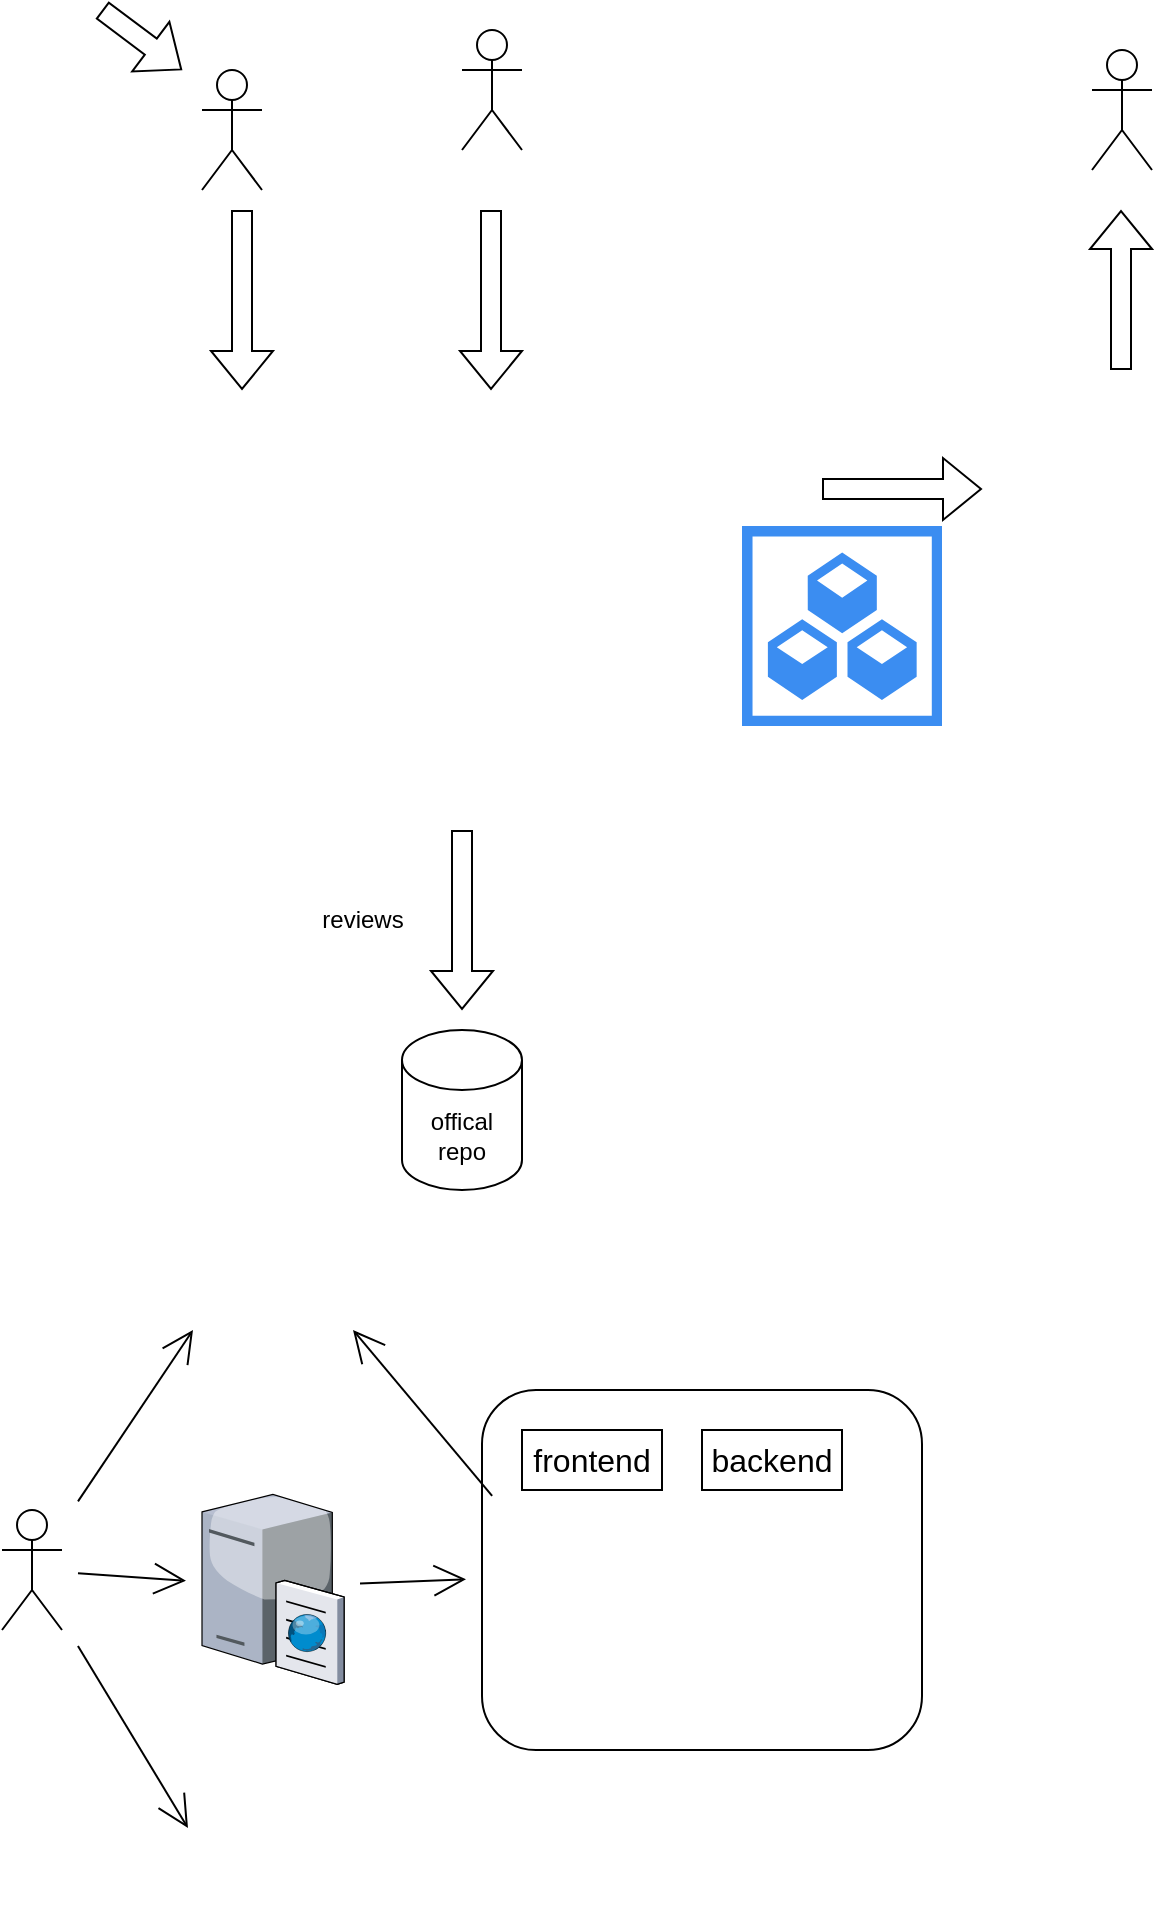 <mxfile version="20.7.4" type="github">
  <diagram id="Us9jO3z87xNzmJYBW_6A" name="第 1 页">
    <mxGraphModel dx="2314" dy="1110" grid="1" gridSize="10" guides="1" tooltips="1" connect="1" arrows="1" fold="1" page="1" pageScale="1" pageWidth="827" pageHeight="1169" math="0" shadow="0">
      <root>
        <mxCell id="0" />
        <mxCell id="1" parent="0" />
        <mxCell id="JXJb3rMGecMADJpPMJTT-8" value="" style="rounded=1;whiteSpace=wrap;html=1;fontSize=16;" vertex="1" parent="1">
          <mxGeometry x="350" y="850" width="220" height="180" as="geometry" />
        </mxCell>
        <mxCell id="MfM9e1bgHj_mFn8Fd6dJ-1" value="" style="shape=umlActor;verticalLabelPosition=bottom;verticalAlign=top;html=1;outlineConnect=0;" parent="1" vertex="1">
          <mxGeometry x="210" y="190" width="30" height="60" as="geometry" />
        </mxCell>
        <mxCell id="MfM9e1bgHj_mFn8Fd6dJ-2" value="" style="shape=umlActor;verticalLabelPosition=bottom;verticalAlign=top;html=1;outlineConnect=0;" parent="1" vertex="1">
          <mxGeometry x="340" y="170" width="30" height="60" as="geometry" />
        </mxCell>
        <mxCell id="MfM9e1bgHj_mFn8Fd6dJ-3" value="" style="shape=umlActor;verticalLabelPosition=bottom;verticalAlign=top;html=1;outlineConnect=0;" parent="1" vertex="1">
          <mxGeometry x="655" y="180" width="30" height="60" as="geometry" />
        </mxCell>
        <mxCell id="MfM9e1bgHj_mFn8Fd6dJ-6" value="" style="shape=flexArrow;endArrow=classic;html=1;rounded=0;" parent="1" edge="1">
          <mxGeometry width="50" height="50" relative="1" as="geometry">
            <mxPoint x="230" y="260" as="sourcePoint" />
            <mxPoint x="230" y="350" as="targetPoint" />
          </mxGeometry>
        </mxCell>
        <mxCell id="MfM9e1bgHj_mFn8Fd6dJ-7" value="" style="shape=flexArrow;endArrow=classic;html=1;rounded=0;" parent="1" edge="1">
          <mxGeometry width="50" height="50" relative="1" as="geometry">
            <mxPoint x="354.5" y="260" as="sourcePoint" />
            <mxPoint x="354.5" y="350" as="targetPoint" />
          </mxGeometry>
        </mxCell>
        <mxCell id="MfM9e1bgHj_mFn8Fd6dJ-8" value="" style="shape=flexArrow;endArrow=classic;html=1;rounded=0;" parent="1" edge="1">
          <mxGeometry width="50" height="50" relative="1" as="geometry">
            <mxPoint x="669.5" y="340" as="sourcePoint" />
            <mxPoint x="669.5" y="260" as="targetPoint" />
          </mxGeometry>
        </mxCell>
        <mxCell id="MfM9e1bgHj_mFn8Fd6dJ-10" value="" style="shape=flexArrow;endArrow=classic;html=1;rounded=0;" parent="1" edge="1">
          <mxGeometry width="50" height="50" relative="1" as="geometry">
            <mxPoint x="520" y="399.5" as="sourcePoint" />
            <mxPoint x="600" y="399.5" as="targetPoint" />
          </mxGeometry>
        </mxCell>
        <mxCell id="MfM9e1bgHj_mFn8Fd6dJ-11" value="offical repo" style="shape=cylinder3;whiteSpace=wrap;html=1;boundedLbl=1;backgroundOutline=1;size=15;" parent="1" vertex="1">
          <mxGeometry x="310" y="670" width="60" height="80" as="geometry" />
        </mxCell>
        <mxCell id="MfM9e1bgHj_mFn8Fd6dJ-12" value="" style="shape=flexArrow;endArrow=classic;html=1;rounded=0;" parent="1" edge="1">
          <mxGeometry width="50" height="50" relative="1" as="geometry">
            <mxPoint x="340" y="570" as="sourcePoint" />
            <mxPoint x="340" y="660" as="targetPoint" />
          </mxGeometry>
        </mxCell>
        <mxCell id="MfM9e1bgHj_mFn8Fd6dJ-13" value="reviews" style="text;html=1;align=center;verticalAlign=middle;resizable=0;points=[];autosize=1;strokeColor=none;fillColor=none;" parent="1" vertex="1">
          <mxGeometry x="260" y="600" width="60" height="30" as="geometry" />
        </mxCell>
        <mxCell id="MfM9e1bgHj_mFn8Fd6dJ-14" value="" style="shape=image;html=1;verticalAlign=top;verticalLabelPosition=bottom;labelBackgroundColor=#ffffff;imageAspect=0;aspect=fixed;image=https://cdn4.iconfinder.com/data/icons/socialcones/508/Github-128.png" parent="1" vertex="1">
          <mxGeometry x="205.5" y="780" width="80" height="80" as="geometry" />
        </mxCell>
        <mxCell id="MfM9e1bgHj_mFn8Fd6dJ-15" value="" style="shape=flexArrow;endArrow=classic;html=1;rounded=0;" parent="1" edge="1">
          <mxGeometry width="50" height="50" relative="1" as="geometry">
            <mxPoint x="160" y="160" as="sourcePoint" />
            <mxPoint x="200" y="190" as="targetPoint" />
          </mxGeometry>
        </mxCell>
        <mxCell id="MfM9e1bgHj_mFn8Fd6dJ-18" value="" style="shape=image;html=1;verticalAlign=top;verticalLabelPosition=bottom;labelBackgroundColor=#ffffff;imageAspect=0;aspect=fixed;image=https://cdn4.iconfinder.com/data/icons/scripting-and-programming-languages/512/Python_logo-128.png" parent="1" vertex="1">
          <mxGeometry x="203" y="1030" width="78" height="78" as="geometry" />
        </mxCell>
        <mxCell id="MfM9e1bgHj_mFn8Fd6dJ-20" value="" style="sketch=0;html=1;aspect=fixed;strokeColor=none;shadow=0;align=center;verticalAlign=top;fillColor=#3B8DF1;shape=mxgraph.gcp2.repository_3" parent="1" vertex="1">
          <mxGeometry x="480" y="418" width="100" height="100" as="geometry" />
        </mxCell>
        <mxCell id="JXJb3rMGecMADJpPMJTT-5" style="edgeStyle=none;curved=1;rounded=0;orthogonalLoop=1;jettySize=auto;html=1;entryX=0;entryY=0.5;entryDx=0;entryDy=0;fontSize=12;endArrow=open;startSize=14;endSize=14;sourcePerimeterSpacing=8;targetPerimeterSpacing=8;" edge="1" parent="1" source="JXJb3rMGecMADJpPMJTT-1" target="MfM9e1bgHj_mFn8Fd6dJ-14">
          <mxGeometry relative="1" as="geometry" />
        </mxCell>
        <mxCell id="JXJb3rMGecMADJpPMJTT-6" style="edgeStyle=none;curved=1;rounded=0;orthogonalLoop=1;jettySize=auto;html=1;fontSize=12;endArrow=open;startSize=14;endSize=14;sourcePerimeterSpacing=8;targetPerimeterSpacing=8;" edge="1" parent="1" source="JXJb3rMGecMADJpPMJTT-1" target="JXJb3rMGecMADJpPMJTT-4">
          <mxGeometry relative="1" as="geometry" />
        </mxCell>
        <mxCell id="JXJb3rMGecMADJpPMJTT-7" style="edgeStyle=none;curved=1;rounded=0;orthogonalLoop=1;jettySize=auto;html=1;entryX=0;entryY=0.5;entryDx=0;entryDy=0;fontSize=12;endArrow=open;startSize=14;endSize=14;sourcePerimeterSpacing=8;targetPerimeterSpacing=8;" edge="1" parent="1" source="JXJb3rMGecMADJpPMJTT-1" target="MfM9e1bgHj_mFn8Fd6dJ-18">
          <mxGeometry relative="1" as="geometry" />
        </mxCell>
        <mxCell id="JXJb3rMGecMADJpPMJTT-1" value="" style="shape=umlActor;verticalLabelPosition=bottom;verticalAlign=top;html=1;outlineConnect=0;" vertex="1" parent="1">
          <mxGeometry x="110" y="910" width="30" height="60" as="geometry" />
        </mxCell>
        <mxCell id="JXJb3rMGecMADJpPMJTT-12" value="" style="edgeStyle=none;curved=1;rounded=0;orthogonalLoop=1;jettySize=auto;html=1;fontSize=12;endArrow=open;startSize=14;endSize=14;sourcePerimeterSpacing=8;targetPerimeterSpacing=8;" edge="1" parent="1" source="JXJb3rMGecMADJpPMJTT-4" target="JXJb3rMGecMADJpPMJTT-8">
          <mxGeometry relative="1" as="geometry" />
        </mxCell>
        <mxCell id="JXJb3rMGecMADJpPMJTT-4" value="" style="verticalLabelPosition=bottom;sketch=0;aspect=fixed;html=1;verticalAlign=top;strokeColor=none;align=center;outlineConnect=0;shape=mxgraph.citrix.ftp_server;fontSize=16;" vertex="1" parent="1">
          <mxGeometry x="210" y="900" width="71" height="97" as="geometry" />
        </mxCell>
        <mxCell id="JXJb3rMGecMADJpPMJTT-11" style="edgeStyle=none;curved=1;rounded=0;orthogonalLoop=1;jettySize=auto;html=1;entryX=1;entryY=0.5;entryDx=0;entryDy=0;fontSize=12;endArrow=open;startSize=14;endSize=14;sourcePerimeterSpacing=8;targetPerimeterSpacing=8;exitX=0.023;exitY=0.294;exitDx=0;exitDy=0;exitPerimeter=0;" edge="1" parent="1" source="JXJb3rMGecMADJpPMJTT-8" target="MfM9e1bgHj_mFn8Fd6dJ-14">
          <mxGeometry relative="1" as="geometry" />
        </mxCell>
        <mxCell id="JXJb3rMGecMADJpPMJTT-9" value="frontend" style="rounded=0;whiteSpace=wrap;html=1;fontSize=16;" vertex="1" parent="1">
          <mxGeometry x="370" y="870" width="70" height="30" as="geometry" />
        </mxCell>
        <mxCell id="JXJb3rMGecMADJpPMJTT-10" value="backend" style="rounded=0;whiteSpace=wrap;html=1;fontSize=16;" vertex="1" parent="1">
          <mxGeometry x="460" y="870" width="70" height="30" as="geometry" />
        </mxCell>
      </root>
    </mxGraphModel>
  </diagram>
</mxfile>
